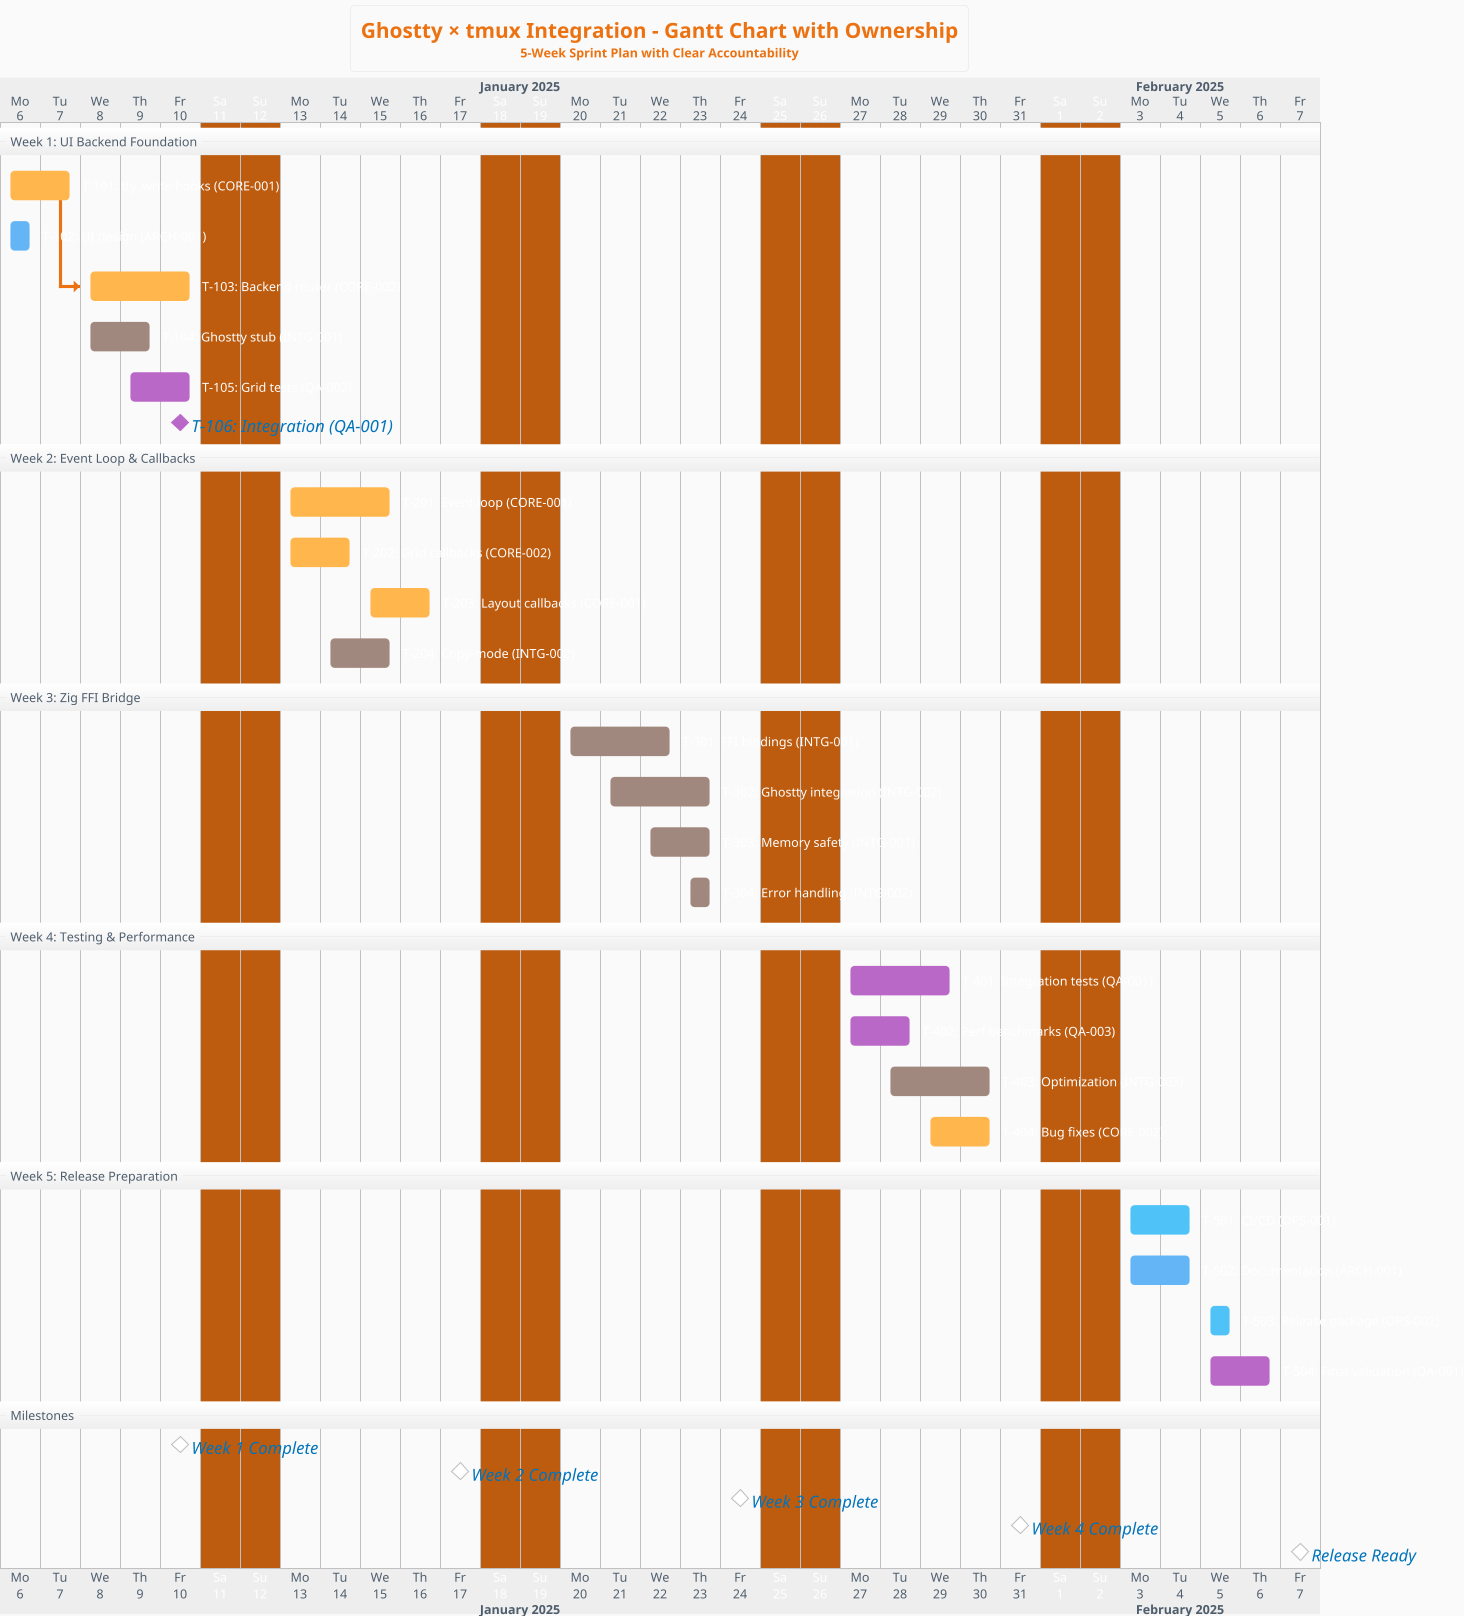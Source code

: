 @startgantt ownership-gantt
!theme aws-orange
skinparam backgroundColor #FAFAFA
skinparam gantt {
  TaskFontColor black
  TaskBorderColor black
  NoteFontColor black
  MilestoneFontColor black
}

title Ghostty × tmux Integration - Gantt Chart with Ownership\n<size:12>5-Week Sprint Plan with Clear Accountability</size>

Project starts 2025-01-06
printscale daily zoom 2
saturday are closed
sunday are closed

-- Week 1: UI Backend Foundation --
[T-101: tty_write hooks (CORE-001)] starts 2025-01-06 and lasts 2 days
[T-101: tty_write hooks (CORE-001)] is colored in #FFB74D

[T-102: UI design (ARCH-001)] starts 2025-01-06 and lasts 1 day
[T-102: UI design (ARCH-001)] is colored in #64B5F6

[T-103: Backend router (CORE-002)] starts 2025-01-07 and lasts 3 days
[T-103: Backend router (CORE-002)] is colored in #FFB74D
[T-103: Backend router (CORE-002)] starts at [T-101: tty_write hooks (CORE-001)]'s end 

[T-104: Ghostty stub (INTG-001)] starts 2025-01-08 and lasts 2 days
[T-104: Ghostty stub (INTG-001)] is colored in #A1887F

[T-105: Grid tests (QA-002)] starts 2025-01-09 and lasts 2 days
[T-105: Grid tests (QA-002)] is colored in #BA68C8

[T-106: Integration (QA-001)] happens at 2025-01-10
[T-106: Integration (QA-001)] is colored in #BA68C8

-- Week 2: Event Loop & Callbacks --
[T-201: Event loop (CORE-001)] starts 2025-01-13 and lasts 3 days
[T-201: Event loop (CORE-001)] is colored in #FFB74D

[T-202: Grid callbacks (CORE-002)] starts 2025-01-13 and lasts 2 days
[T-202: Grid callbacks (CORE-002)] is colored in #FFB74D

[T-203: Layout callbacks (CORE-001)] starts 2025-01-15 and lasts 2 days
[T-203: Layout callbacks (CORE-001)] is colored in #FFB74D

[T-204: Copy-mode (INTG-002)] starts 2025-01-14 and lasts 2 days
[T-204: Copy-mode (INTG-002)] is colored in #A1887F

-- Week 3: Zig FFI Bridge --
[T-301: FFI bindings (INTG-001)] starts 2025-01-20 and lasts 3 days
[T-301: FFI bindings (INTG-001)] is colored in #A1887F

[T-302: Ghostty integration (INTG-002)] starts 2025-01-21 and lasts 3 days
[T-302: Ghostty integration (INTG-002)] is colored in #A1887F

[T-303: Memory safety (INTG-001)] starts 2025-01-22 and lasts 2 days
[T-303: Memory safety (INTG-001)] is colored in #A1887F

[T-304: Error handling (INTG-002)] starts 2025-01-23 and lasts 1 day
[T-304: Error handling (INTG-002)] is colored in #A1887F

-- Week 4: Testing & Performance --
[T-401: Integration tests (QA-001)] starts 2025-01-27 and lasts 3 days
[T-401: Integration tests (QA-001)] is colored in #BA68C8

[T-402: Perf benchmarks (QA-003)] starts 2025-01-27 and lasts 2 days
[T-402: Perf benchmarks (QA-003)] is colored in #BA68C8

[T-403: Optimization (INTG-003)] starts 2025-01-28 and lasts 3 days
[T-403: Optimization (INTG-003)] is colored in #A1887F

[T-404: Bug fixes (CORE-002)] starts 2025-01-29 and lasts 2 days
[T-404: Bug fixes (CORE-002)] is colored in #FFB74D

-- Week 5: Release Preparation --
[T-501: CI/CD (OPS-001)] starts 2025-02-03 and lasts 2 days
[T-501: CI/CD (OPS-001)] is colored in #4FC3F7

[T-502: Documentation (ARCH-001)] starts 2025-02-03 and lasts 2 days
[T-502: Documentation (ARCH-001)] is colored in #64B5F6

[T-503: Release package (OPS-002)] starts 2025-02-05 and lasts 1 day
[T-503: Release package (OPS-002)] is colored in #4FC3F7

[T-504: Final validation (QA-001)] starts 2025-02-05 and lasts 2 days
[T-504: Final validation (QA-001)] is colored in #BA68C8

-- Milestones --
[Week 1 Complete] happens at 2025-01-10
[Week 2 Complete] happens at 2025-01-17
[Week 3 Complete] happens at 2025-01-24
[Week 4 Complete] happens at 2025-01-31
[Release Ready] happens at 2025-02-07

@endgantt